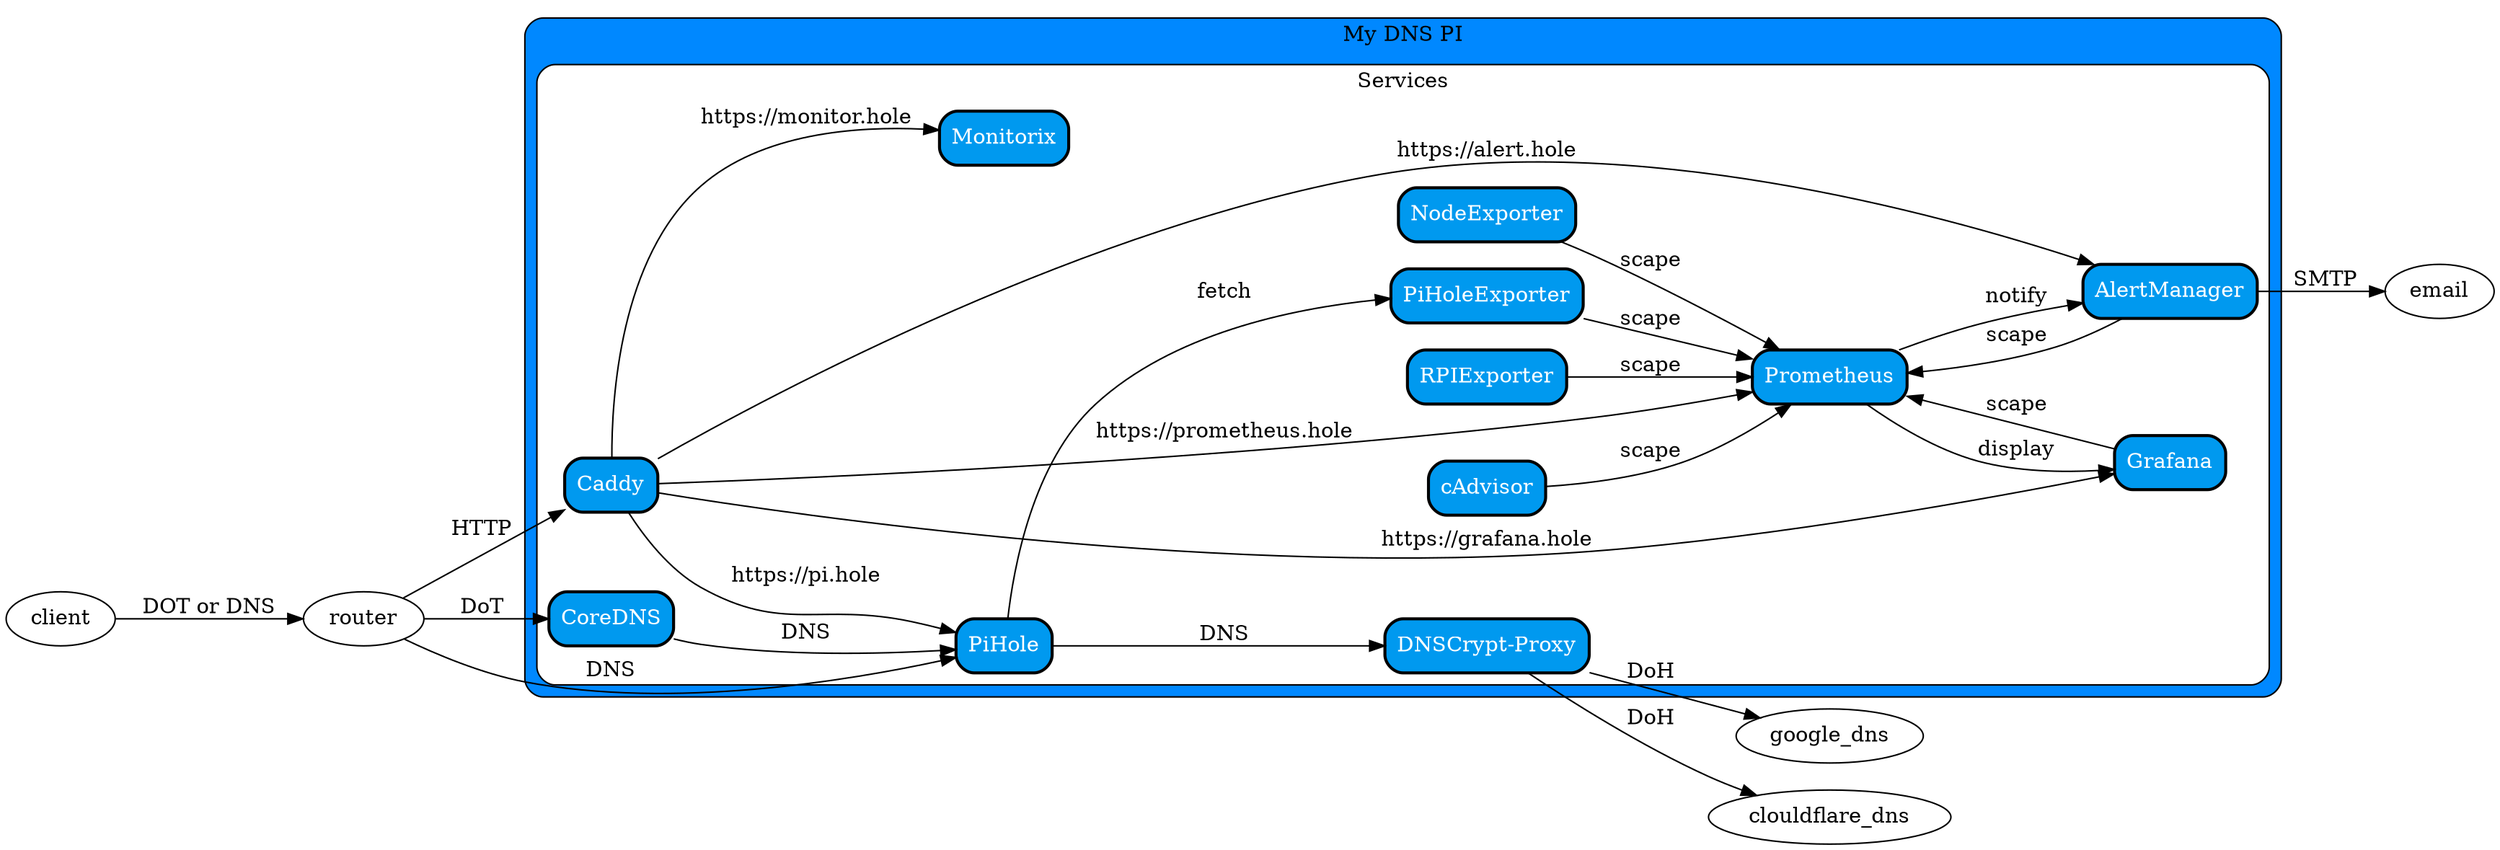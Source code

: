 digraph G {
    rankdir=LR

    subgraph cluster_0 {
        style="rounded,filled"
        fillcolor="#0088FF"

        node [style="rounded,filled", shape=box, penwidth=2, fillcolor="#0099EF", fontcolor=white]

        label="My DNS PI"
        subgraph cluster_1 {
            fillcolor="#FFFFFF"
            label="Services"

            coredns [label="CoreDNS"]
            pihole  [label="PiHole"]
            dnscrypt_proxy [label="DNSCrypt-Proxy"]

            caddy [label="Caddy"]
            monitorix [label="Monitorix"]

            prometheus [label="Prometheus"]
            cadvisor [label="cAdvisor"]
            node_exporter [label="NodeExporter"]
            pihole_exporter [label="PiHoleExporter"]
            rpi_exporter [label="RPIExporter"]

            alert_manager [label="AlertManager"]
            grafana [label="Grafana"]
        }
    }

    client -> router [label="DOT or DNS"]

    //  Router
    router -> coredns [label="DoT"]
    router -> pihole [label="DNS"]
    router -> caddy [label="HTTP"]

    coredns -> pihole [label="DNS"]

    //  Pihole
    pihole -> dnscrypt_proxy [label="DNS"]
    pihole -> pihole_exporter [label="fetch"]

    dnscrypt_proxy -> clouldflare_dns [label="DoH"]
    dnscrypt_proxy -> google_dns [label="DoH"]

    //  Caddy
    caddy -> pihole [label="https://pi.hole"]
    caddy -> monitorix [label="https://monitor.hole"]
    caddy -> prometheus [label="https://prometheus.hole"]
    caddy -> alert_manager [label="https://alert.hole"]
    caddy -> grafana [label="https://grafana.hole"]

    //  Prometheus
    cadvisor -> prometheus [label="scape"]
    node_exporter -> prometheus [label="scape"]
    pihole_exporter -> prometheus [label="scape"]
    rpi_exporter -> prometheus [label="scape"]
    alert_manager -> prometheus [label="scape"]
    grafana -> prometheus [label="scape"]

    //  Alert Manager
    alert_manager -> email [label="SMTP"]

    prometheus -> alert_manager [label="notify"]

    // Grafana
    prometheus -> grafana [label="display"]
}
